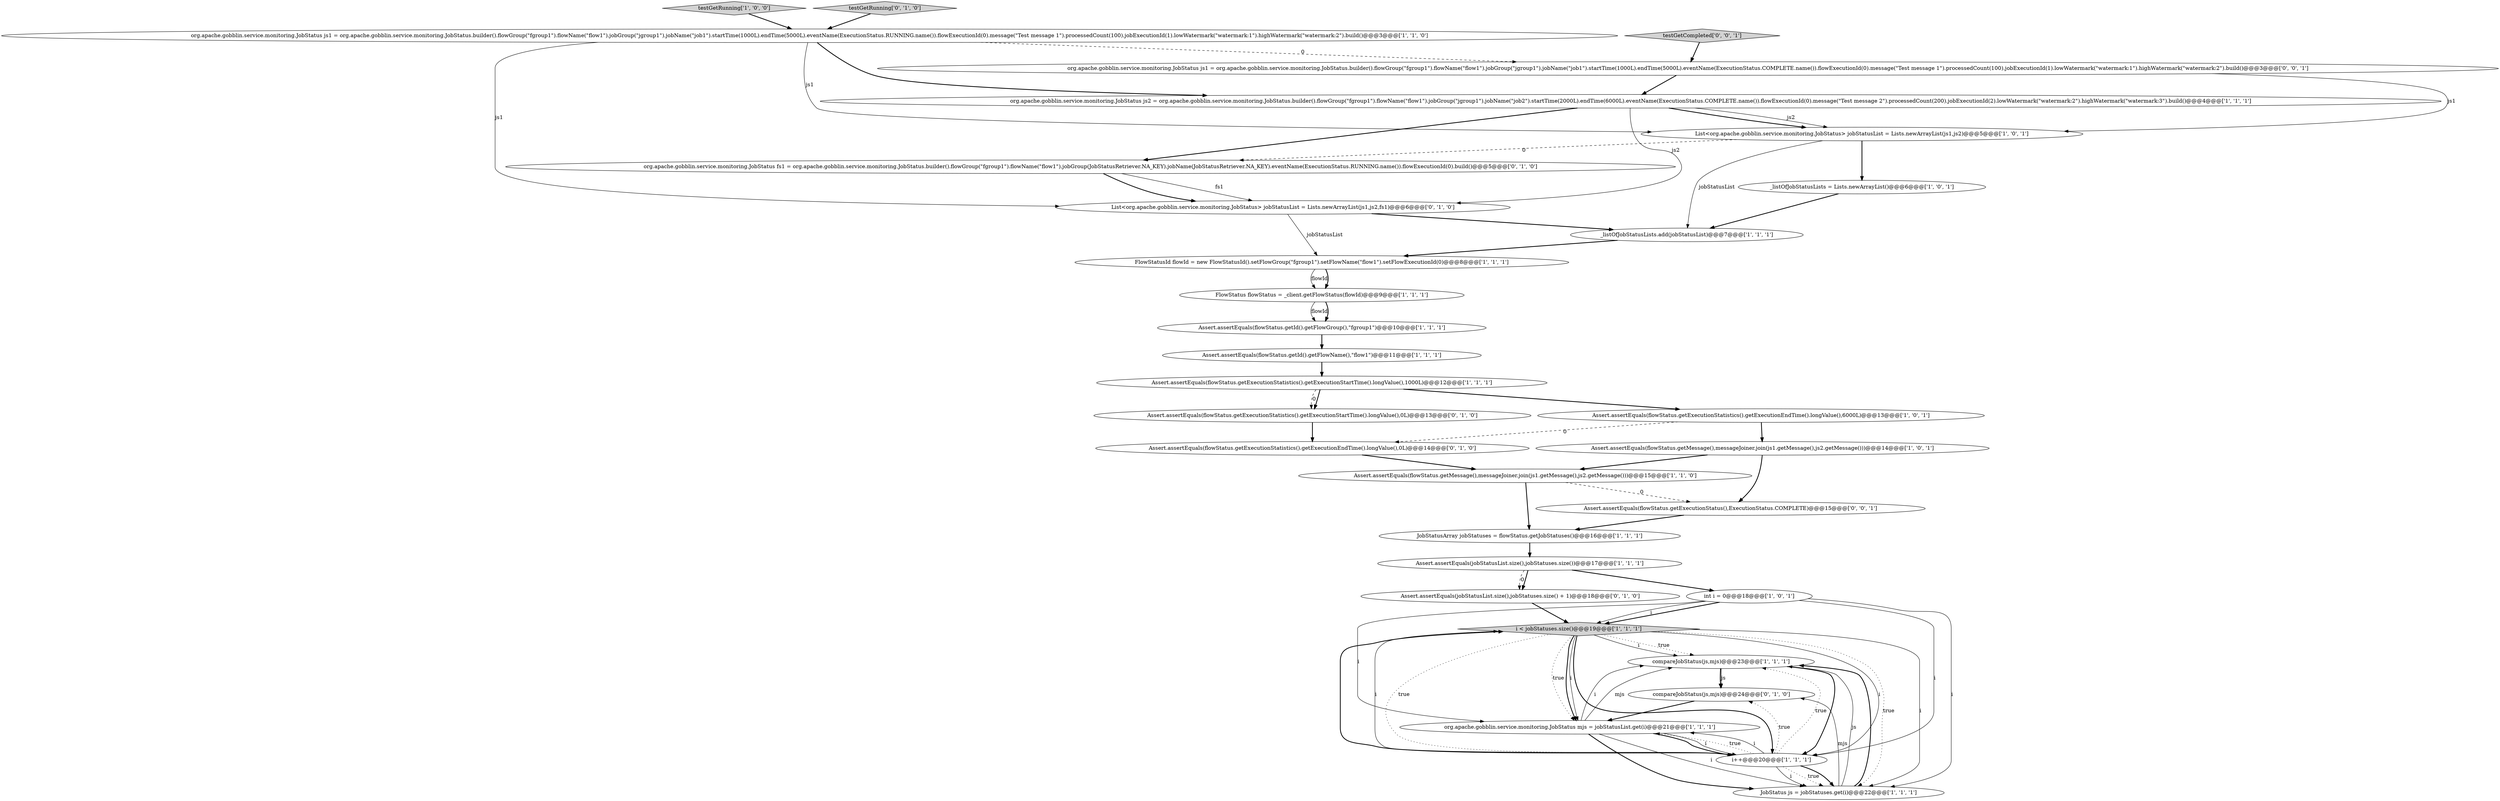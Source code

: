 digraph {
0 [style = filled, label = "testGetRunning['1', '0', '0']", fillcolor = lightgray, shape = diamond image = "AAA0AAABBB1BBB"];
9 [style = filled, label = "org.apache.gobblin.service.monitoring.JobStatus js2 = org.apache.gobblin.service.monitoring.JobStatus.builder().flowGroup(\"fgroup1\").flowName(\"flow1\").jobGroup(\"jgroup1\").jobName(\"job2\").startTime(2000L).endTime(6000L).eventName(ExecutionStatus.COMPLETE.name()).flowExecutionId(0).message(\"Test message 2\").processedCount(200).jobExecutionId(2).lowWatermark(\"watermark:2\").highWatermark(\"watermark:3\").build()@@@4@@@['1', '1', '1']", fillcolor = white, shape = ellipse image = "AAA0AAABBB1BBB"];
21 [style = filled, label = "_listOfJobStatusLists = Lists.newArrayList()@@@6@@@['1', '0', '1']", fillcolor = white, shape = ellipse image = "AAA0AAABBB1BBB"];
19 [style = filled, label = "Assert.assertEquals(flowStatus.getMessage(),messageJoiner.join(js1.getMessage(),js2.getMessage()))@@@15@@@['1', '1', '0']", fillcolor = white, shape = ellipse image = "AAA0AAABBB1BBB"];
22 [style = filled, label = "org.apache.gobblin.service.monitoring.JobStatus fs1 = org.apache.gobblin.service.monitoring.JobStatus.builder().flowGroup(\"fgroup1\").flowName(\"flow1\").jobGroup(JobStatusRetriever.NA_KEY).jobName(JobStatusRetriever.NA_KEY).eventName(ExecutionStatus.RUNNING.name()).flowExecutionId(0).build()@@@5@@@['0', '1', '0']", fillcolor = white, shape = ellipse image = "AAA1AAABBB2BBB"];
26 [style = filled, label = "List<org.apache.gobblin.service.monitoring.JobStatus> jobStatusList = Lists.newArrayList(js1,js2,fs1)@@@6@@@['0', '1', '0']", fillcolor = white, shape = ellipse image = "AAA1AAABBB2BBB"];
13 [style = filled, label = "FlowStatusId flowId = new FlowStatusId().setFlowGroup(\"fgroup1\").setFlowName(\"flow1\").setFlowExecutionId(0)@@@8@@@['1', '1', '1']", fillcolor = white, shape = ellipse image = "AAA0AAABBB1BBB"];
29 [style = filled, label = "Assert.assertEquals(flowStatus.getExecutionStatus(),ExecutionStatus.COMPLETE)@@@15@@@['0', '0', '1']", fillcolor = white, shape = ellipse image = "AAA0AAABBB3BBB"];
14 [style = filled, label = "List<org.apache.gobblin.service.monitoring.JobStatus> jobStatusList = Lists.newArrayList(js1,js2)@@@5@@@['1', '0', '1']", fillcolor = white, shape = ellipse image = "AAA0AAABBB1BBB"];
12 [style = filled, label = "org.apache.gobblin.service.monitoring.JobStatus js1 = org.apache.gobblin.service.monitoring.JobStatus.builder().flowGroup(\"fgroup1\").flowName(\"flow1\").jobGroup(\"jgroup1\").jobName(\"job1\").startTime(1000L).endTime(5000L).eventName(ExecutionStatus.RUNNING.name()).flowExecutionId(0).message(\"Test message 1\").processedCount(100).jobExecutionId(1).lowWatermark(\"watermark:1\").highWatermark(\"watermark:2\").build()@@@3@@@['1', '1', '0']", fillcolor = white, shape = ellipse image = "AAA0AAABBB1BBB"];
4 [style = filled, label = "compareJobStatus(js,mjs)@@@23@@@['1', '1', '1']", fillcolor = white, shape = ellipse image = "AAA0AAABBB1BBB"];
10 [style = filled, label = "_listOfJobStatusLists.add(jobStatusList)@@@7@@@['1', '1', '1']", fillcolor = white, shape = ellipse image = "AAA0AAABBB1BBB"];
24 [style = filled, label = "Assert.assertEquals(flowStatus.getExecutionStatistics().getExecutionStartTime().longValue(),0L)@@@13@@@['0', '1', '0']", fillcolor = white, shape = ellipse image = "AAA1AAABBB2BBB"];
11 [style = filled, label = "Assert.assertEquals(flowStatus.getId().getFlowGroup(),\"fgroup1\")@@@10@@@['1', '1', '1']", fillcolor = white, shape = ellipse image = "AAA0AAABBB1BBB"];
3 [style = filled, label = "int i = 0@@@18@@@['1', '0', '1']", fillcolor = white, shape = ellipse image = "AAA0AAABBB1BBB"];
28 [style = filled, label = "compareJobStatus(js,mjs)@@@24@@@['0', '1', '0']", fillcolor = white, shape = ellipse image = "AAA0AAABBB2BBB"];
17 [style = filled, label = "Assert.assertEquals(flowStatus.getExecutionStatistics().getExecutionStartTime().longValue(),1000L)@@@12@@@['1', '1', '1']", fillcolor = white, shape = ellipse image = "AAA0AAABBB1BBB"];
8 [style = filled, label = "Assert.assertEquals(flowStatus.getExecutionStatistics().getExecutionEndTime().longValue(),6000L)@@@13@@@['1', '0', '1']", fillcolor = white, shape = ellipse image = "AAA0AAABBB1BBB"];
18 [style = filled, label = "Assert.assertEquals(flowStatus.getMessage(),messageJoiner.join(js1.getMessage(),js2.getMessage()))@@@14@@@['1', '0', '1']", fillcolor = white, shape = ellipse image = "AAA0AAABBB1BBB"];
27 [style = filled, label = "Assert.assertEquals(flowStatus.getExecutionStatistics().getExecutionEndTime().longValue(),0L)@@@14@@@['0', '1', '0']", fillcolor = white, shape = ellipse image = "AAA1AAABBB2BBB"];
23 [style = filled, label = "testGetRunning['0', '1', '0']", fillcolor = lightgray, shape = diamond image = "AAA0AAABBB2BBB"];
30 [style = filled, label = "org.apache.gobblin.service.monitoring.JobStatus js1 = org.apache.gobblin.service.monitoring.JobStatus.builder().flowGroup(\"fgroup1\").flowName(\"flow1\").jobGroup(\"jgroup1\").jobName(\"job1\").startTime(1000L).endTime(5000L).eventName(ExecutionStatus.COMPLETE.name()).flowExecutionId(0).message(\"Test message 1\").processedCount(100).jobExecutionId(1).lowWatermark(\"watermark:1\").highWatermark(\"watermark:2\").build()@@@3@@@['0', '0', '1']", fillcolor = white, shape = ellipse image = "AAA0AAABBB3BBB"];
31 [style = filled, label = "testGetCompleted['0', '0', '1']", fillcolor = lightgray, shape = diamond image = "AAA0AAABBB3BBB"];
7 [style = filled, label = "i < jobStatuses.size()@@@19@@@['1', '1', '1']", fillcolor = lightgray, shape = diamond image = "AAA0AAABBB1BBB"];
20 [style = filled, label = "Assert.assertEquals(jobStatusList.size(),jobStatuses.size())@@@17@@@['1', '1', '1']", fillcolor = white, shape = ellipse image = "AAA0AAABBB1BBB"];
15 [style = filled, label = "JobStatusArray jobStatuses = flowStatus.getJobStatuses()@@@16@@@['1', '1', '1']", fillcolor = white, shape = ellipse image = "AAA0AAABBB1BBB"];
1 [style = filled, label = "i++@@@20@@@['1', '1', '1']", fillcolor = white, shape = ellipse image = "AAA0AAABBB1BBB"];
2 [style = filled, label = "JobStatus js = jobStatuses.get(i)@@@22@@@['1', '1', '1']", fillcolor = white, shape = ellipse image = "AAA0AAABBB1BBB"];
5 [style = filled, label = "FlowStatus flowStatus = _client.getFlowStatus(flowId)@@@9@@@['1', '1', '1']", fillcolor = white, shape = ellipse image = "AAA0AAABBB1BBB"];
25 [style = filled, label = "Assert.assertEquals(jobStatusList.size(),jobStatuses.size() + 1)@@@18@@@['0', '1', '0']", fillcolor = white, shape = ellipse image = "AAA1AAABBB2BBB"];
16 [style = filled, label = "org.apache.gobblin.service.monitoring.JobStatus mjs = jobStatusList.get(i)@@@21@@@['1', '1', '1']", fillcolor = white, shape = ellipse image = "AAA0AAABBB1BBB"];
6 [style = filled, label = "Assert.assertEquals(flowStatus.getId().getFlowName(),\"flow1\")@@@11@@@['1', '1', '1']", fillcolor = white, shape = ellipse image = "AAA0AAABBB1BBB"];
7->2 [style = dotted, label="true"];
9->22 [style = bold, label=""];
3->2 [style = solid, label="i"];
1->7 [style = solid, label="i"];
7->4 [style = dotted, label="true"];
20->3 [style = bold, label=""];
28->16 [style = bold, label=""];
14->10 [style = solid, label="jobStatusList"];
2->4 [style = bold, label=""];
12->14 [style = solid, label="js1"];
4->28 [style = solid, label="js"];
9->26 [style = solid, label="js2"];
20->25 [style = dashed, label="0"];
7->2 [style = solid, label="i"];
7->4 [style = solid, label="i"];
3->16 [style = solid, label="i"];
14->21 [style = bold, label=""];
7->16 [style = solid, label="i"];
7->1 [style = solid, label="i"];
16->1 [style = solid, label="i"];
25->7 [style = bold, label=""];
30->9 [style = bold, label=""];
7->16 [style = bold, label=""];
19->15 [style = bold, label=""];
22->26 [style = solid, label="fs1"];
6->17 [style = bold, label=""];
7->1 [style = dotted, label="true"];
26->10 [style = bold, label=""];
11->6 [style = bold, label=""];
3->7 [style = bold, label=""];
1->2 [style = solid, label="i"];
21->10 [style = bold, label=""];
8->27 [style = dashed, label="0"];
4->1 [style = bold, label=""];
20->25 [style = bold, label=""];
16->2 [style = bold, label=""];
12->9 [style = bold, label=""];
8->18 [style = bold, label=""];
9->14 [style = solid, label="js2"];
3->7 [style = solid, label="i"];
2->4 [style = solid, label="js"];
4->28 [style = bold, label=""];
19->29 [style = dashed, label="0"];
2->28 [style = solid, label="mjs"];
5->11 [style = solid, label="flowId"];
22->26 [style = bold, label=""];
16->1 [style = bold, label=""];
10->13 [style = bold, label=""];
0->12 [style = bold, label=""];
5->11 [style = bold, label=""];
18->19 [style = bold, label=""];
17->24 [style = bold, label=""];
23->12 [style = bold, label=""];
16->4 [style = solid, label="i"];
30->14 [style = solid, label="js1"];
14->22 [style = dashed, label="0"];
9->14 [style = bold, label=""];
13->5 [style = solid, label="flowId"];
15->20 [style = bold, label=""];
17->8 [style = bold, label=""];
29->15 [style = bold, label=""];
1->16 [style = dotted, label="true"];
1->2 [style = dotted, label="true"];
1->28 [style = dotted, label="true"];
27->19 [style = bold, label=""];
17->24 [style = dashed, label="0"];
31->30 [style = bold, label=""];
24->27 [style = bold, label=""];
7->1 [style = bold, label=""];
1->7 [style = bold, label=""];
16->4 [style = solid, label="mjs"];
16->2 [style = solid, label="i"];
26->13 [style = solid, label="jobStatusList"];
1->16 [style = solid, label="i"];
1->2 [style = bold, label=""];
7->16 [style = dotted, label="true"];
13->5 [style = bold, label=""];
1->4 [style = dotted, label="true"];
18->29 [style = bold, label=""];
3->1 [style = solid, label="i"];
12->30 [style = dashed, label="0"];
12->26 [style = solid, label="js1"];
}
